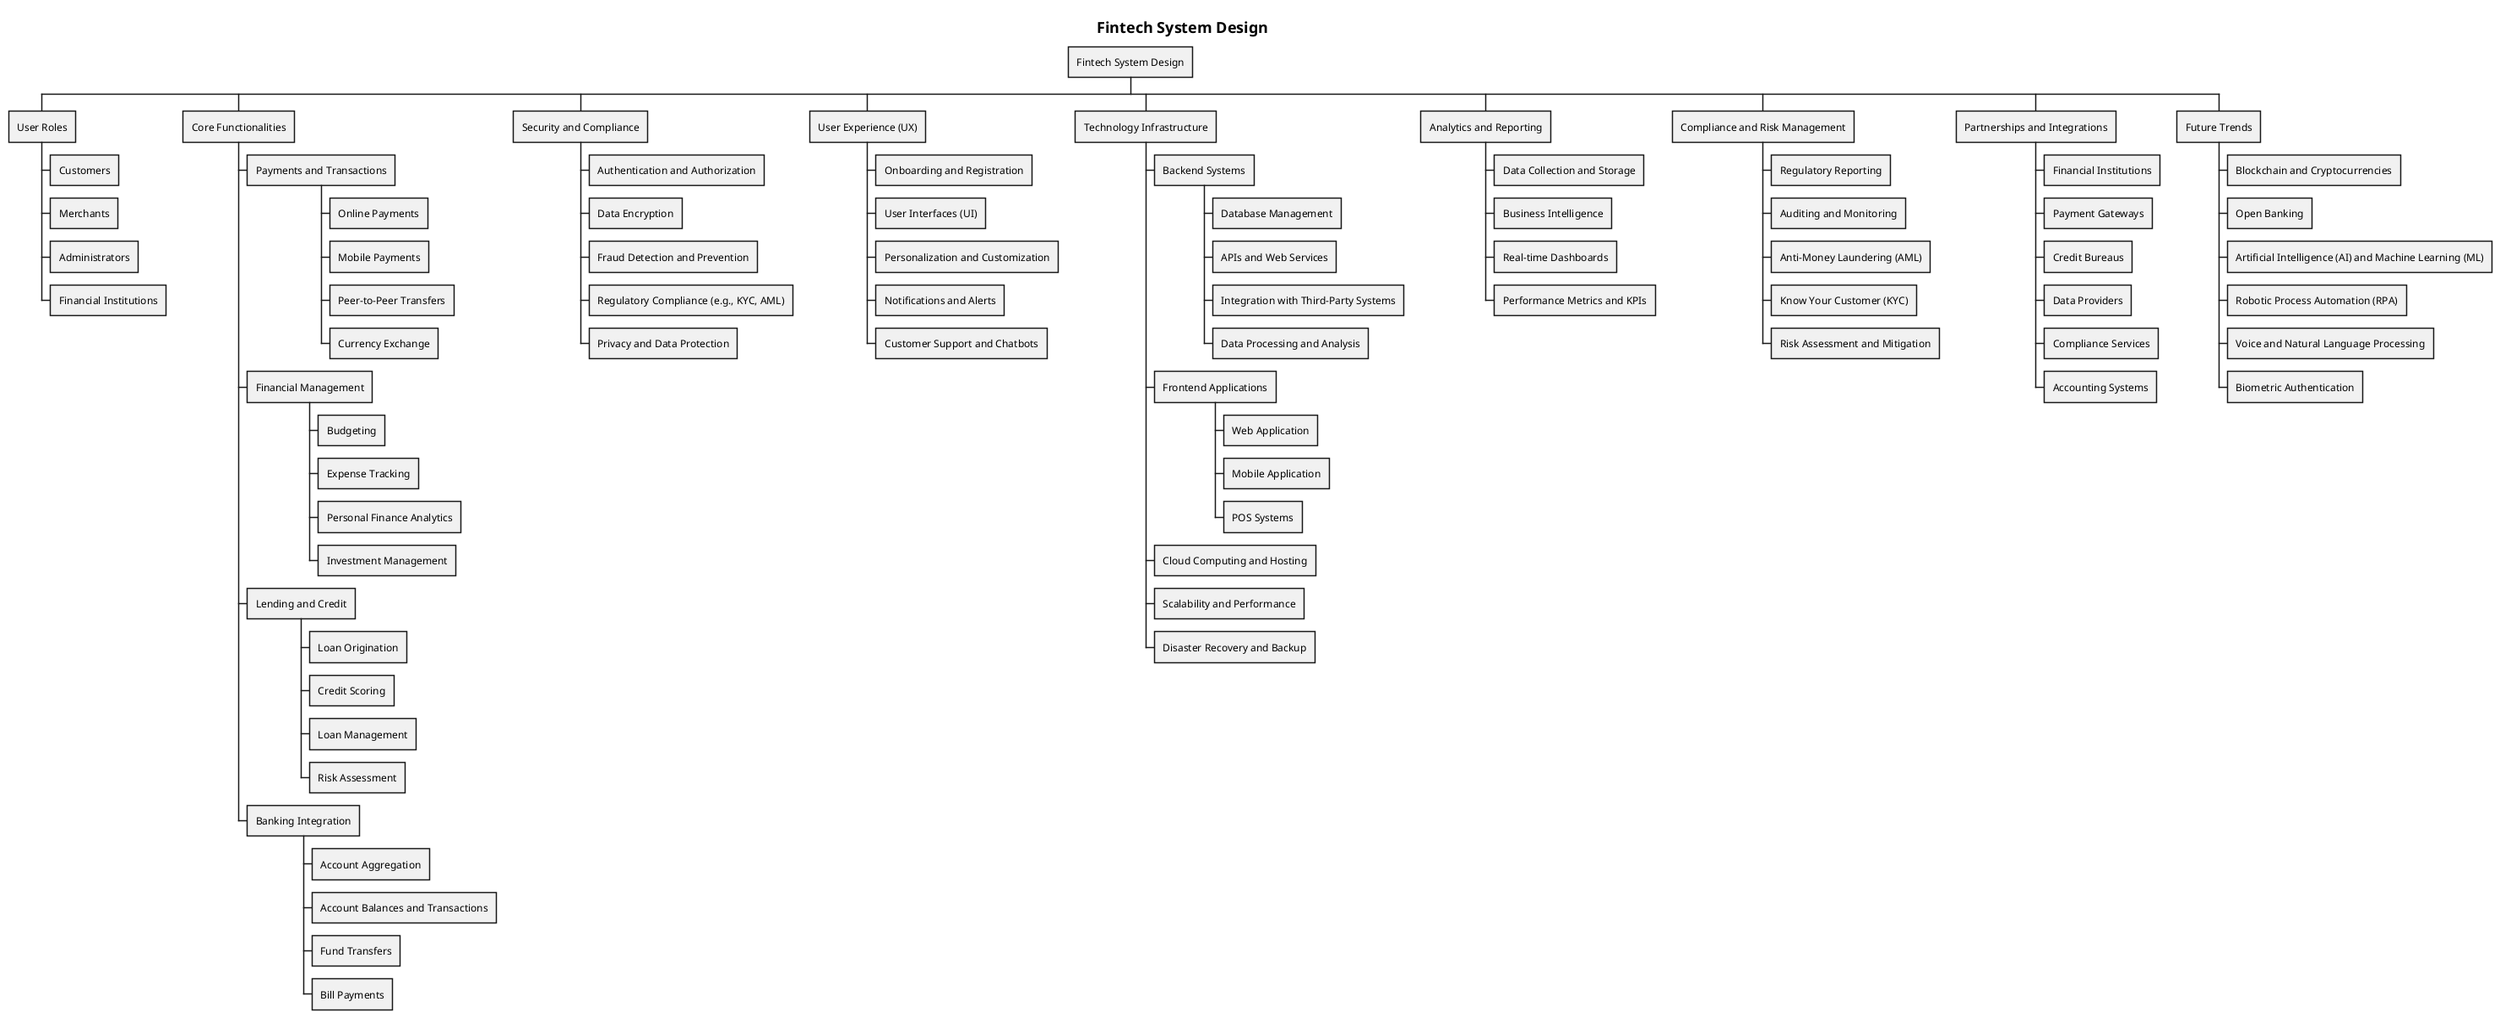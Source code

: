 @startwbs

title = Fintech System Design
* Fintech System Design
** User Roles
*** Customers
*** Merchants
*** Administrators
*** Financial Institutions
** Core Functionalities
*** Payments and Transactions
**** Online Payments
**** Mobile Payments
**** Peer-to-Peer Transfers
**** Currency Exchange
*** Financial Management
**** Budgeting
**** Expense Tracking
**** Personal Finance Analytics
**** Investment Management
*** Lending and Credit
**** Loan Origination
**** Credit Scoring
**** Loan Management
**** Risk Assessment
*** Banking Integration
**** Account Aggregation
**** Account Balances and Transactions
**** Fund Transfers
**** Bill Payments
** Security and Compliance
*** Authentication and Authorization
*** Data Encryption
*** Fraud Detection and Prevention
*** Regulatory Compliance (e.g., KYC, AML)
*** Privacy and Data Protection
** User Experience (UX)
*** Onboarding and Registration
*** User Interfaces (UI)
*** Personalization and Customization
*** Notifications and Alerts
*** Customer Support and Chatbots
** Technology Infrastructure
*** Backend Systems
**** Database Management
**** APIs and Web Services
**** Integration with Third-Party Systems
**** Data Processing and Analysis
*** Frontend Applications
**** Web Application
**** Mobile Application
**** POS Systems
*** Cloud Computing and Hosting
*** Scalability and Performance
*** Disaster Recovery and Backup
** Analytics and Reporting
*** Data Collection and Storage
*** Business Intelligence
*** Real-time Dashboards
*** Performance Metrics and KPIs
** Compliance and Risk Management
*** Regulatory Reporting
*** Auditing and Monitoring
*** Anti-Money Laundering (AML)
*** Know Your Customer (KYC)
*** Risk Assessment and Mitigation
** Partnerships and Integrations
*** Financial Institutions
*** Payment Gateways
*** Credit Bureaus
*** Data Providers
*** Compliance Services
*** Accounting Systems
** Future Trends
*** Blockchain and Cryptocurrencies
*** Open Banking
*** Artificial Intelligence (AI) and Machine Learning (ML)
*** Robotic Process Automation (RPA)
*** Voice and Natural Language Processing
*** Biometric Authentication

@endwbs
